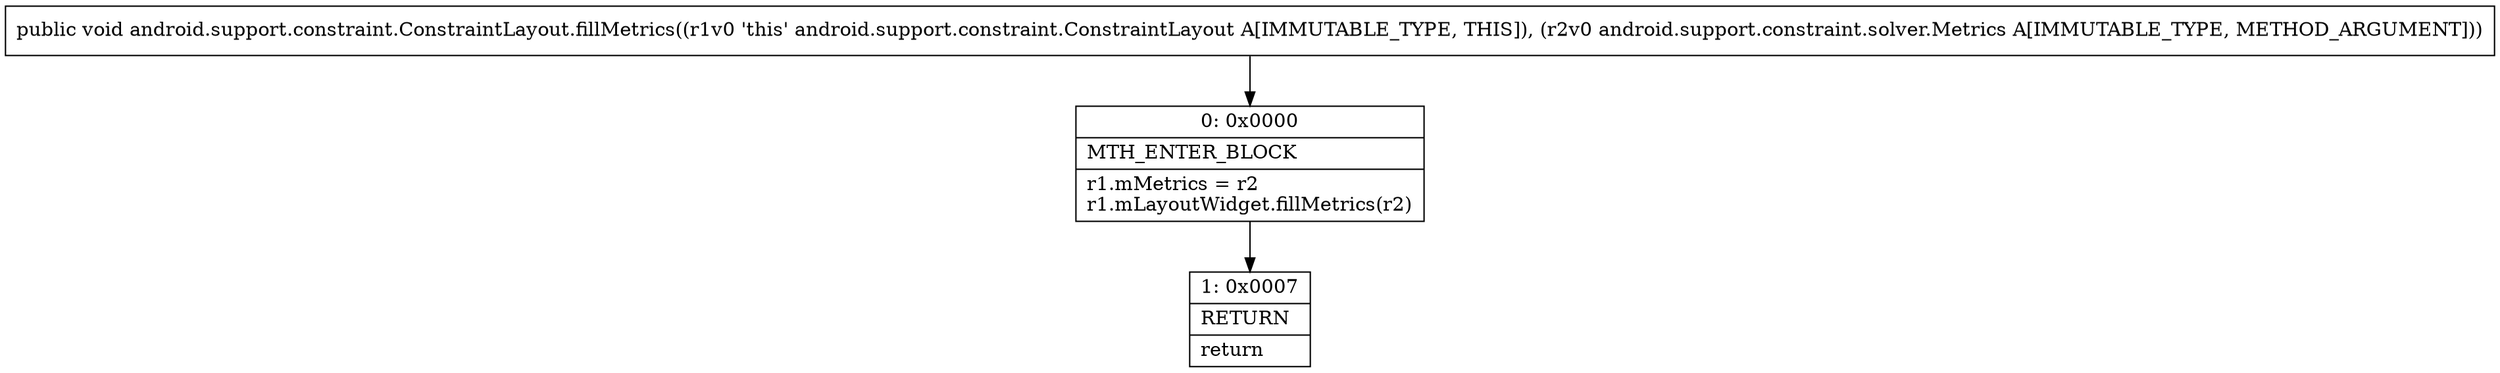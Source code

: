 digraph "CFG forandroid.support.constraint.ConstraintLayout.fillMetrics(Landroid\/support\/constraint\/solver\/Metrics;)V" {
Node_0 [shape=record,label="{0\:\ 0x0000|MTH_ENTER_BLOCK\l|r1.mMetrics = r2\lr1.mLayoutWidget.fillMetrics(r2)\l}"];
Node_1 [shape=record,label="{1\:\ 0x0007|RETURN\l|return\l}"];
MethodNode[shape=record,label="{public void android.support.constraint.ConstraintLayout.fillMetrics((r1v0 'this' android.support.constraint.ConstraintLayout A[IMMUTABLE_TYPE, THIS]), (r2v0 android.support.constraint.solver.Metrics A[IMMUTABLE_TYPE, METHOD_ARGUMENT])) }"];
MethodNode -> Node_0;
Node_0 -> Node_1;
}

